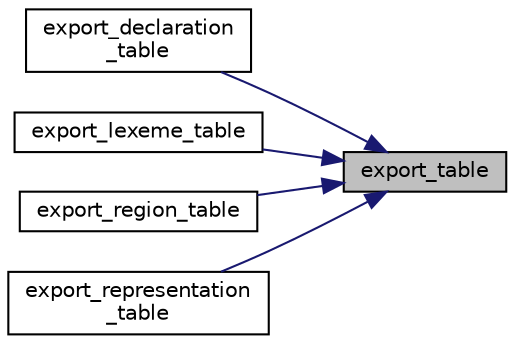 digraph "export_table"
{
 // LATEX_PDF_SIZE
  edge [fontname="Helvetica",fontsize="10",labelfontname="Helvetica",labelfontsize="10"];
  node [fontname="Helvetica",fontsize="10",shape=record];
  rankdir="RL";
  Node1 [label="export_table",height=0.2,width=0.4,color="black", fillcolor="grey75", style="filled", fontcolor="black",tooltip="Generic function to export a table."];
  Node1 -> Node2 [dir="back",color="midnightblue",fontsize="10",style="solid",fontname="Helvetica"];
  Node2 [label="export_declaration\l_table",height=0.2,width=0.4,color="black", fillcolor="white", style="filled",URL="$dd/d3e/declaration__table_8c.html#a090226adc8a63caaf2898770b00f14f4",tooltip="Exports the declaration table to a file."];
  Node1 -> Node3 [dir="back",color="midnightblue",fontsize="10",style="solid",fontname="Helvetica"];
  Node3 [label="export_lexeme_table",height=0.2,width=0.4,color="black", fillcolor="white", style="filled",URL="$d0/d92/lexeme__table_8c.html#af503dbe0662040985961da17242c7391",tooltip="Exports the lexeme table to a file."];
  Node1 -> Node4 [dir="back",color="midnightblue",fontsize="10",style="solid",fontname="Helvetica"];
  Node4 [label="export_region_table",height=0.2,width=0.4,color="black", fillcolor="white", style="filled",URL="$d8/d88/region__table_8c.html#abb76b8b6574ad753470bfcc8047301ec",tooltip="Exports the region table to a file."];
  Node1 -> Node5 [dir="back",color="midnightblue",fontsize="10",style="solid",fontname="Helvetica"];
  Node5 [label="export_representation\l_table",height=0.2,width=0.4,color="black", fillcolor="white", style="filled",URL="$dd/dfd/representation__table_8c.html#a1eadd295dc83591d03cd876d70bb98a0",tooltip="Exports the representation table to a file."];
}
